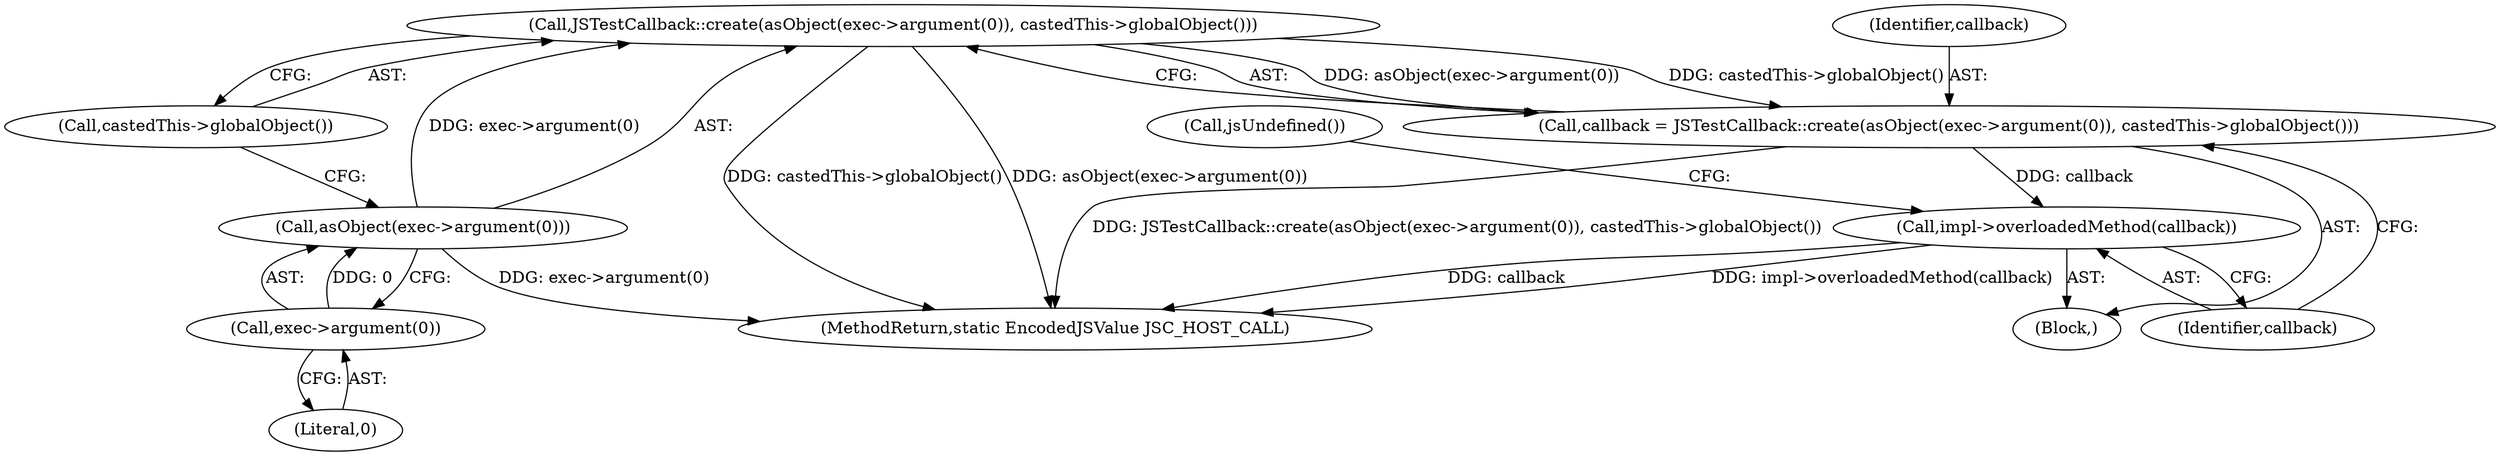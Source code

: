 digraph "0_Chrome_b944f670bb7a8a919daac497a4ea0536c954c201_46@API" {
"1000153" [label="(Call,JSTestCallback::create(asObject(exec->argument(0)), castedThis->globalObject()))"];
"1000154" [label="(Call,asObject(exec->argument(0)))"];
"1000155" [label="(Call,exec->argument(0))"];
"1000151" [label="(Call,callback = JSTestCallback::create(asObject(exec->argument(0)), castedThis->globalObject()))"];
"1000158" [label="(Call,impl->overloadedMethod(callback))"];
"1000163" [label="(MethodReturn,static EncodedJSValue JSC_HOST_CALL)"];
"1000153" [label="(Call,JSTestCallback::create(asObject(exec->argument(0)), castedThis->globalObject()))"];
"1000102" [label="(Block,)"];
"1000155" [label="(Call,exec->argument(0))"];
"1000152" [label="(Identifier,callback)"];
"1000154" [label="(Call,asObject(exec->argument(0)))"];
"1000156" [label="(Literal,0)"];
"1000159" [label="(Identifier,callback)"];
"1000162" [label="(Call,jsUndefined())"];
"1000151" [label="(Call,callback = JSTestCallback::create(asObject(exec->argument(0)), castedThis->globalObject()))"];
"1000158" [label="(Call,impl->overloadedMethod(callback))"];
"1000157" [label="(Call,castedThis->globalObject())"];
"1000153" -> "1000151"  [label="AST: "];
"1000153" -> "1000157"  [label="CFG: "];
"1000154" -> "1000153"  [label="AST: "];
"1000157" -> "1000153"  [label="AST: "];
"1000151" -> "1000153"  [label="CFG: "];
"1000153" -> "1000163"  [label="DDG: castedThis->globalObject()"];
"1000153" -> "1000163"  [label="DDG: asObject(exec->argument(0))"];
"1000153" -> "1000151"  [label="DDG: asObject(exec->argument(0))"];
"1000153" -> "1000151"  [label="DDG: castedThis->globalObject()"];
"1000154" -> "1000153"  [label="DDG: exec->argument(0)"];
"1000154" -> "1000155"  [label="CFG: "];
"1000155" -> "1000154"  [label="AST: "];
"1000157" -> "1000154"  [label="CFG: "];
"1000154" -> "1000163"  [label="DDG: exec->argument(0)"];
"1000155" -> "1000154"  [label="DDG: 0"];
"1000155" -> "1000156"  [label="CFG: "];
"1000156" -> "1000155"  [label="AST: "];
"1000151" -> "1000102"  [label="AST: "];
"1000152" -> "1000151"  [label="AST: "];
"1000159" -> "1000151"  [label="CFG: "];
"1000151" -> "1000163"  [label="DDG: JSTestCallback::create(asObject(exec->argument(0)), castedThis->globalObject())"];
"1000151" -> "1000158"  [label="DDG: callback"];
"1000158" -> "1000102"  [label="AST: "];
"1000158" -> "1000159"  [label="CFG: "];
"1000159" -> "1000158"  [label="AST: "];
"1000162" -> "1000158"  [label="CFG: "];
"1000158" -> "1000163"  [label="DDG: callback"];
"1000158" -> "1000163"  [label="DDG: impl->overloadedMethod(callback)"];
}
